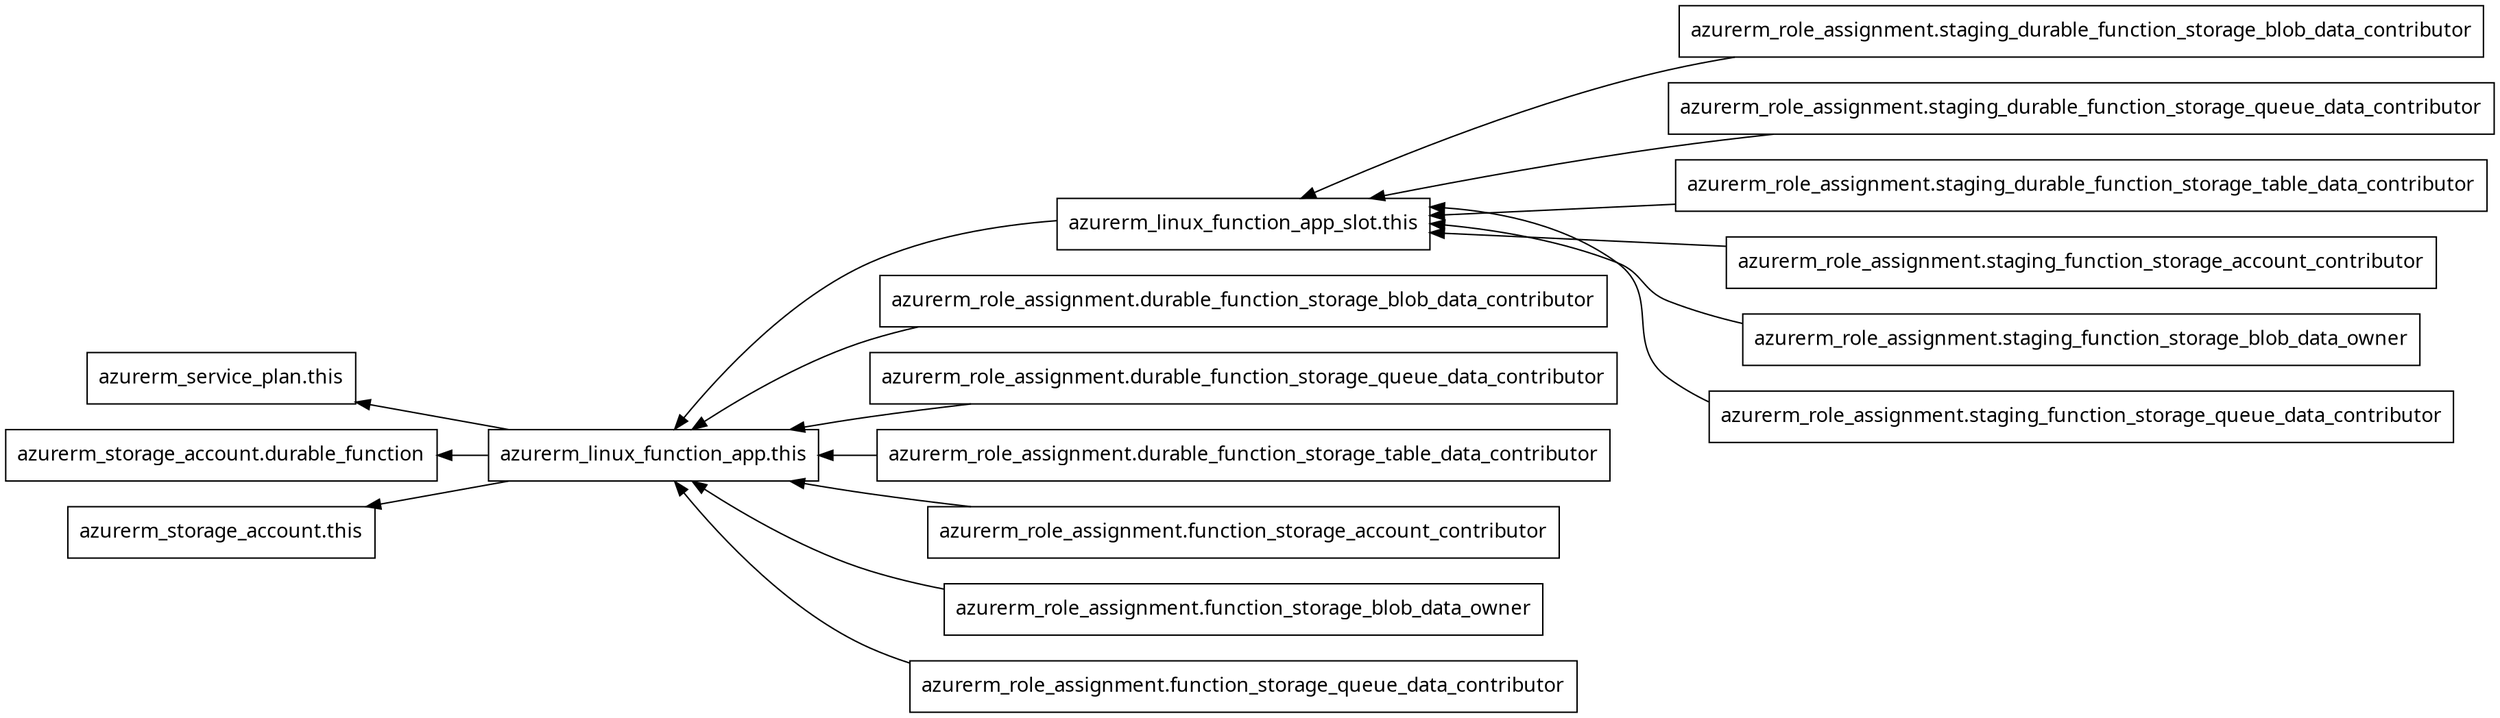 digraph G {
  rankdir = "RL";
  node [shape = rect, fontname = "sans-serif"];
  "azurerm_linux_function_app.this" [label="azurerm_linux_function_app.this"];
  "azurerm_linux_function_app_slot.this" [label="azurerm_linux_function_app_slot.this"];
  "azurerm_role_assignment.durable_function_storage_blob_data_contributor" [label="azurerm_role_assignment.durable_function_storage_blob_data_contributor"];
  "azurerm_role_assignment.durable_function_storage_queue_data_contributor" [label="azurerm_role_assignment.durable_function_storage_queue_data_contributor"];
  "azurerm_role_assignment.durable_function_storage_table_data_contributor" [label="azurerm_role_assignment.durable_function_storage_table_data_contributor"];
  "azurerm_role_assignment.function_storage_account_contributor" [label="azurerm_role_assignment.function_storage_account_contributor"];
  "azurerm_role_assignment.function_storage_blob_data_owner" [label="azurerm_role_assignment.function_storage_blob_data_owner"];
  "azurerm_role_assignment.function_storage_queue_data_contributor" [label="azurerm_role_assignment.function_storage_queue_data_contributor"];
  "azurerm_role_assignment.staging_durable_function_storage_blob_data_contributor" [label="azurerm_role_assignment.staging_durable_function_storage_blob_data_contributor"];
  "azurerm_role_assignment.staging_durable_function_storage_queue_data_contributor" [label="azurerm_role_assignment.staging_durable_function_storage_queue_data_contributor"];
  "azurerm_role_assignment.staging_durable_function_storage_table_data_contributor" [label="azurerm_role_assignment.staging_durable_function_storage_table_data_contributor"];
  "azurerm_role_assignment.staging_function_storage_account_contributor" [label="azurerm_role_assignment.staging_function_storage_account_contributor"];
  "azurerm_role_assignment.staging_function_storage_blob_data_owner" [label="azurerm_role_assignment.staging_function_storage_blob_data_owner"];
  "azurerm_role_assignment.staging_function_storage_queue_data_contributor" [label="azurerm_role_assignment.staging_function_storage_queue_data_contributor"];
  "azurerm_service_plan.this" [label="azurerm_service_plan.this"];
  "azurerm_storage_account.durable_function" [label="azurerm_storage_account.durable_function"];
  "azurerm_storage_account.this" [label="azurerm_storage_account.this"];
  "azurerm_linux_function_app.this" -> "azurerm_service_plan.this";
  "azurerm_linux_function_app.this" -> "azurerm_storage_account.durable_function";
  "azurerm_linux_function_app.this" -> "azurerm_storage_account.this";
  "azurerm_linux_function_app_slot.this" -> "azurerm_linux_function_app.this";
  "azurerm_role_assignment.durable_function_storage_blob_data_contributor" -> "azurerm_linux_function_app.this";
  "azurerm_role_assignment.durable_function_storage_queue_data_contributor" -> "azurerm_linux_function_app.this";
  "azurerm_role_assignment.durable_function_storage_table_data_contributor" -> "azurerm_linux_function_app.this";
  "azurerm_role_assignment.function_storage_account_contributor" -> "azurerm_linux_function_app.this";
  "azurerm_role_assignment.function_storage_blob_data_owner" -> "azurerm_linux_function_app.this";
  "azurerm_role_assignment.function_storage_queue_data_contributor" -> "azurerm_linux_function_app.this";
  "azurerm_role_assignment.staging_durable_function_storage_blob_data_contributor" -> "azurerm_linux_function_app_slot.this";
  "azurerm_role_assignment.staging_durable_function_storage_queue_data_contributor" -> "azurerm_linux_function_app_slot.this";
  "azurerm_role_assignment.staging_durable_function_storage_table_data_contributor" -> "azurerm_linux_function_app_slot.this";
  "azurerm_role_assignment.staging_function_storage_account_contributor" -> "azurerm_linux_function_app_slot.this";
  "azurerm_role_assignment.staging_function_storage_blob_data_owner" -> "azurerm_linux_function_app_slot.this";
  "azurerm_role_assignment.staging_function_storage_queue_data_contributor" -> "azurerm_linux_function_app_slot.this";
}
